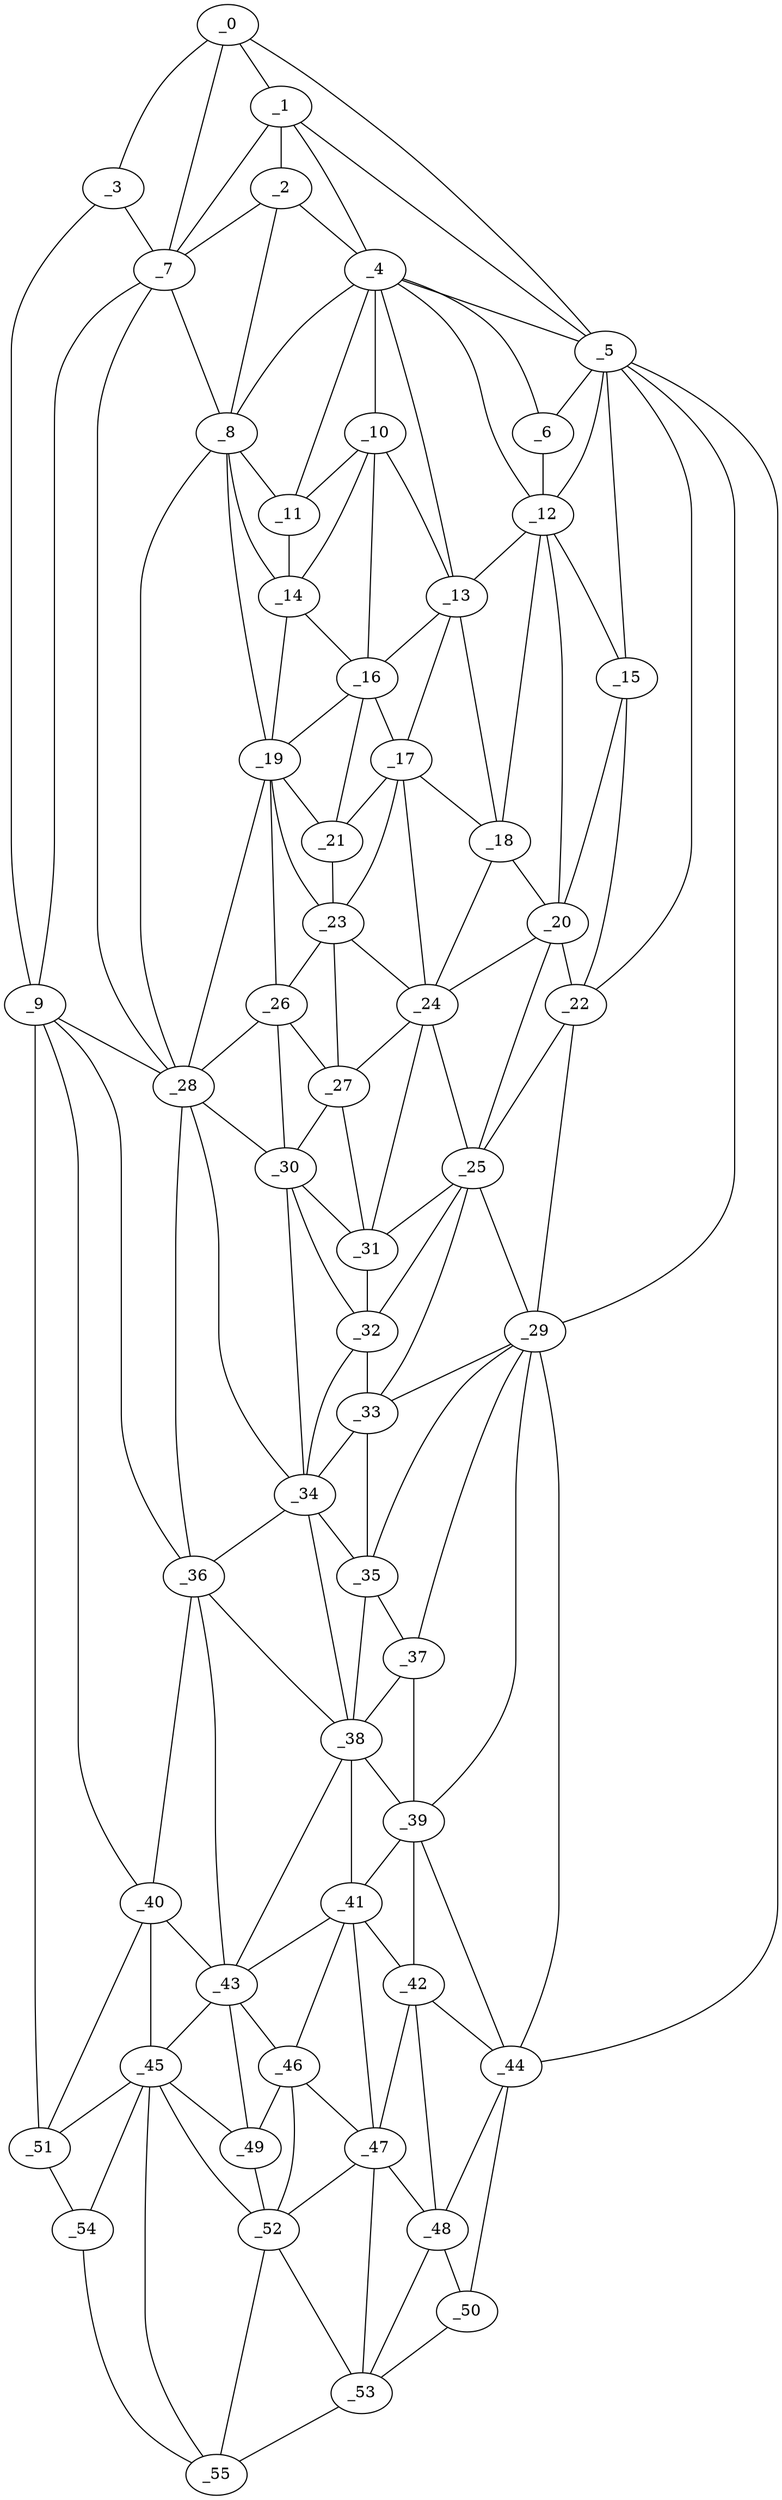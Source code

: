 graph "obj39__15.gxl" {
	_0	 [x=5,
		y=22];
	_1	 [x=6,
		y=33];
	_0 -- _1	 [valence=2];
	_3	 [x=9,
		y=16];
	_0 -- _3	 [valence=1];
	_5	 [x=10,
		y=114];
	_0 -- _5	 [valence=1];
	_7	 [x=14,
		y=23];
	_0 -- _7	 [valence=1];
	_2	 [x=7,
		y=40];
	_1 -- _2	 [valence=2];
	_4	 [x=9,
		y=69];
	_1 -- _4	 [valence=1];
	_1 -- _5	 [valence=1];
	_1 -- _7	 [valence=1];
	_2 -- _4	 [valence=2];
	_2 -- _7	 [valence=2];
	_8	 [x=21,
		y=48];
	_2 -- _8	 [valence=2];
	_3 -- _7	 [valence=2];
	_9	 [x=22,
		y=3];
	_3 -- _9	 [valence=1];
	_4 -- _5	 [valence=2];
	_6	 [x=11,
		y=108];
	_4 -- _6	 [valence=1];
	_4 -- _8	 [valence=1];
	_10	 [x=22,
		y=64];
	_4 -- _10	 [valence=1];
	_11	 [x=23,
		y=58];
	_4 -- _11	 [valence=2];
	_12	 [x=23,
		y=101];
	_4 -- _12	 [valence=1];
	_13	 [x=26,
		y=77];
	_4 -- _13	 [valence=2];
	_5 -- _6	 [valence=2];
	_5 -- _12	 [valence=1];
	_15	 [x=31,
		y=104];
	_5 -- _15	 [valence=2];
	_22	 [x=42,
		y=104];
	_5 -- _22	 [valence=2];
	_29	 [x=59,
		y=106];
	_5 -- _29	 [valence=2];
	_44	 [x=104,
		y=124];
	_5 -- _44	 [valence=1];
	_6 -- _12	 [valence=2];
	_7 -- _8	 [valence=1];
	_7 -- _9	 [valence=2];
	_28	 [x=52,
		y=51];
	_7 -- _28	 [valence=2];
	_8 -- _11	 [valence=1];
	_14	 [x=28,
		y=59];
	_8 -- _14	 [valence=2];
	_19	 [x=38,
		y=61];
	_8 -- _19	 [valence=2];
	_8 -- _28	 [valence=2];
	_9 -- _28	 [valence=2];
	_36	 [x=77,
		y=30];
	_9 -- _36	 [valence=1];
	_40	 [x=93,
		y=9];
	_9 -- _40	 [valence=2];
	_51	 [x=120,
		y=10];
	_9 -- _51	 [valence=1];
	_10 -- _11	 [valence=2];
	_10 -- _13	 [valence=1];
	_10 -- _14	 [valence=2];
	_16	 [x=33,
		y=67];
	_10 -- _16	 [valence=1];
	_11 -- _14	 [valence=1];
	_12 -- _13	 [valence=2];
	_12 -- _15	 [valence=2];
	_18	 [x=34,
		y=85];
	_12 -- _18	 [valence=1];
	_20	 [x=38,
		y=90];
	_12 -- _20	 [valence=2];
	_13 -- _16	 [valence=2];
	_17	 [x=34,
		y=78];
	_13 -- _17	 [valence=1];
	_13 -- _18	 [valence=2];
	_14 -- _16	 [valence=2];
	_14 -- _19	 [valence=2];
	_15 -- _20	 [valence=2];
	_15 -- _22	 [valence=2];
	_16 -- _17	 [valence=2];
	_16 -- _19	 [valence=2];
	_21	 [x=39,
		y=67];
	_16 -- _21	 [valence=1];
	_17 -- _18	 [valence=2];
	_17 -- _21	 [valence=1];
	_23	 [x=44,
		y=68];
	_17 -- _23	 [valence=2];
	_24	 [x=45,
		y=83];
	_17 -- _24	 [valence=2];
	_18 -- _20	 [valence=2];
	_18 -- _24	 [valence=2];
	_19 -- _21	 [valence=2];
	_19 -- _23	 [valence=2];
	_26	 [x=49,
		y=62];
	_19 -- _26	 [valence=1];
	_19 -- _28	 [valence=2];
	_20 -- _22	 [valence=2];
	_20 -- _24	 [valence=2];
	_25	 [x=48,
		y=87];
	_20 -- _25	 [valence=2];
	_21 -- _23	 [valence=2];
	_22 -- _25	 [valence=2];
	_22 -- _29	 [valence=1];
	_23 -- _24	 [valence=2];
	_23 -- _26	 [valence=2];
	_27	 [x=49,
		y=68];
	_23 -- _27	 [valence=2];
	_24 -- _25	 [valence=1];
	_24 -- _27	 [valence=2];
	_31	 [x=60,
		y=68];
	_24 -- _31	 [valence=2];
	_25 -- _29	 [valence=1];
	_25 -- _31	 [valence=2];
	_32	 [x=64,
		y=69];
	_25 -- _32	 [valence=1];
	_33	 [x=70,
		y=70];
	_25 -- _33	 [valence=2];
	_26 -- _27	 [valence=1];
	_26 -- _28	 [valence=1];
	_30	 [x=60,
		y=63];
	_26 -- _30	 [valence=2];
	_27 -- _30	 [valence=1];
	_27 -- _31	 [valence=1];
	_28 -- _30	 [valence=2];
	_34	 [x=74,
		y=64];
	_28 -- _34	 [valence=1];
	_28 -- _36	 [valence=2];
	_29 -- _33	 [valence=2];
	_35	 [x=75,
		y=70];
	_29 -- _35	 [valence=2];
	_37	 [x=83,
		y=70];
	_29 -- _37	 [valence=1];
	_39	 [x=91,
		y=71];
	_29 -- _39	 [valence=2];
	_29 -- _44	 [valence=1];
	_30 -- _31	 [valence=2];
	_30 -- _32	 [valence=2];
	_30 -- _34	 [valence=1];
	_31 -- _32	 [valence=2];
	_32 -- _33	 [valence=2];
	_32 -- _34	 [valence=2];
	_33 -- _34	 [valence=2];
	_33 -- _35	 [valence=1];
	_34 -- _35	 [valence=2];
	_34 -- _36	 [valence=2];
	_38	 [x=84,
		y=65];
	_34 -- _38	 [valence=1];
	_35 -- _37	 [valence=2];
	_35 -- _38	 [valence=2];
	_36 -- _38	 [valence=1];
	_36 -- _40	 [valence=2];
	_43	 [x=99,
		y=32];
	_36 -- _43	 [valence=2];
	_37 -- _38	 [valence=1];
	_37 -- _39	 [valence=2];
	_38 -- _39	 [valence=1];
	_41	 [x=96,
		y=66];
	_38 -- _41	 [valence=1];
	_38 -- _43	 [valence=2];
	_39 -- _41	 [valence=1];
	_42	 [x=96,
		y=72];
	_39 -- _42	 [valence=2];
	_39 -- _44	 [valence=2];
	_40 -- _43	 [valence=2];
	_45	 [x=112,
		y=32];
	_40 -- _45	 [valence=2];
	_40 -- _51	 [valence=1];
	_41 -- _42	 [valence=2];
	_41 -- _43	 [valence=2];
	_46	 [x=112,
		y=49];
	_41 -- _46	 [valence=2];
	_47	 [x=113,
		y=75];
	_41 -- _47	 [valence=2];
	_42 -- _44	 [valence=1];
	_42 -- _47	 [valence=2];
	_48	 [x=113,
		y=115];
	_42 -- _48	 [valence=2];
	_43 -- _45	 [valence=2];
	_43 -- _46	 [valence=1];
	_49	 [x=114,
		y=40];
	_43 -- _49	 [valence=2];
	_44 -- _48	 [valence=1];
	_50	 [x=114,
		y=122];
	_44 -- _50	 [valence=1];
	_45 -- _49	 [valence=2];
	_45 -- _51	 [valence=2];
	_52	 [x=121,
		y=38];
	_45 -- _52	 [valence=2];
	_54	 [x=125,
		y=16];
	_45 -- _54	 [valence=2];
	_55	 [x=125,
		y=27];
	_45 -- _55	 [valence=1];
	_46 -- _47	 [valence=2];
	_46 -- _49	 [valence=2];
	_46 -- _52	 [valence=2];
	_47 -- _48	 [valence=2];
	_47 -- _52	 [valence=2];
	_53	 [x=124,
		y=107];
	_47 -- _53	 [valence=2];
	_48 -- _50	 [valence=2];
	_48 -- _53	 [valence=2];
	_49 -- _52	 [valence=2];
	_50 -- _53	 [valence=1];
	_51 -- _54	 [valence=1];
	_52 -- _53	 [valence=2];
	_52 -- _55	 [valence=2];
	_53 -- _55	 [valence=1];
	_54 -- _55	 [valence=1];
}
